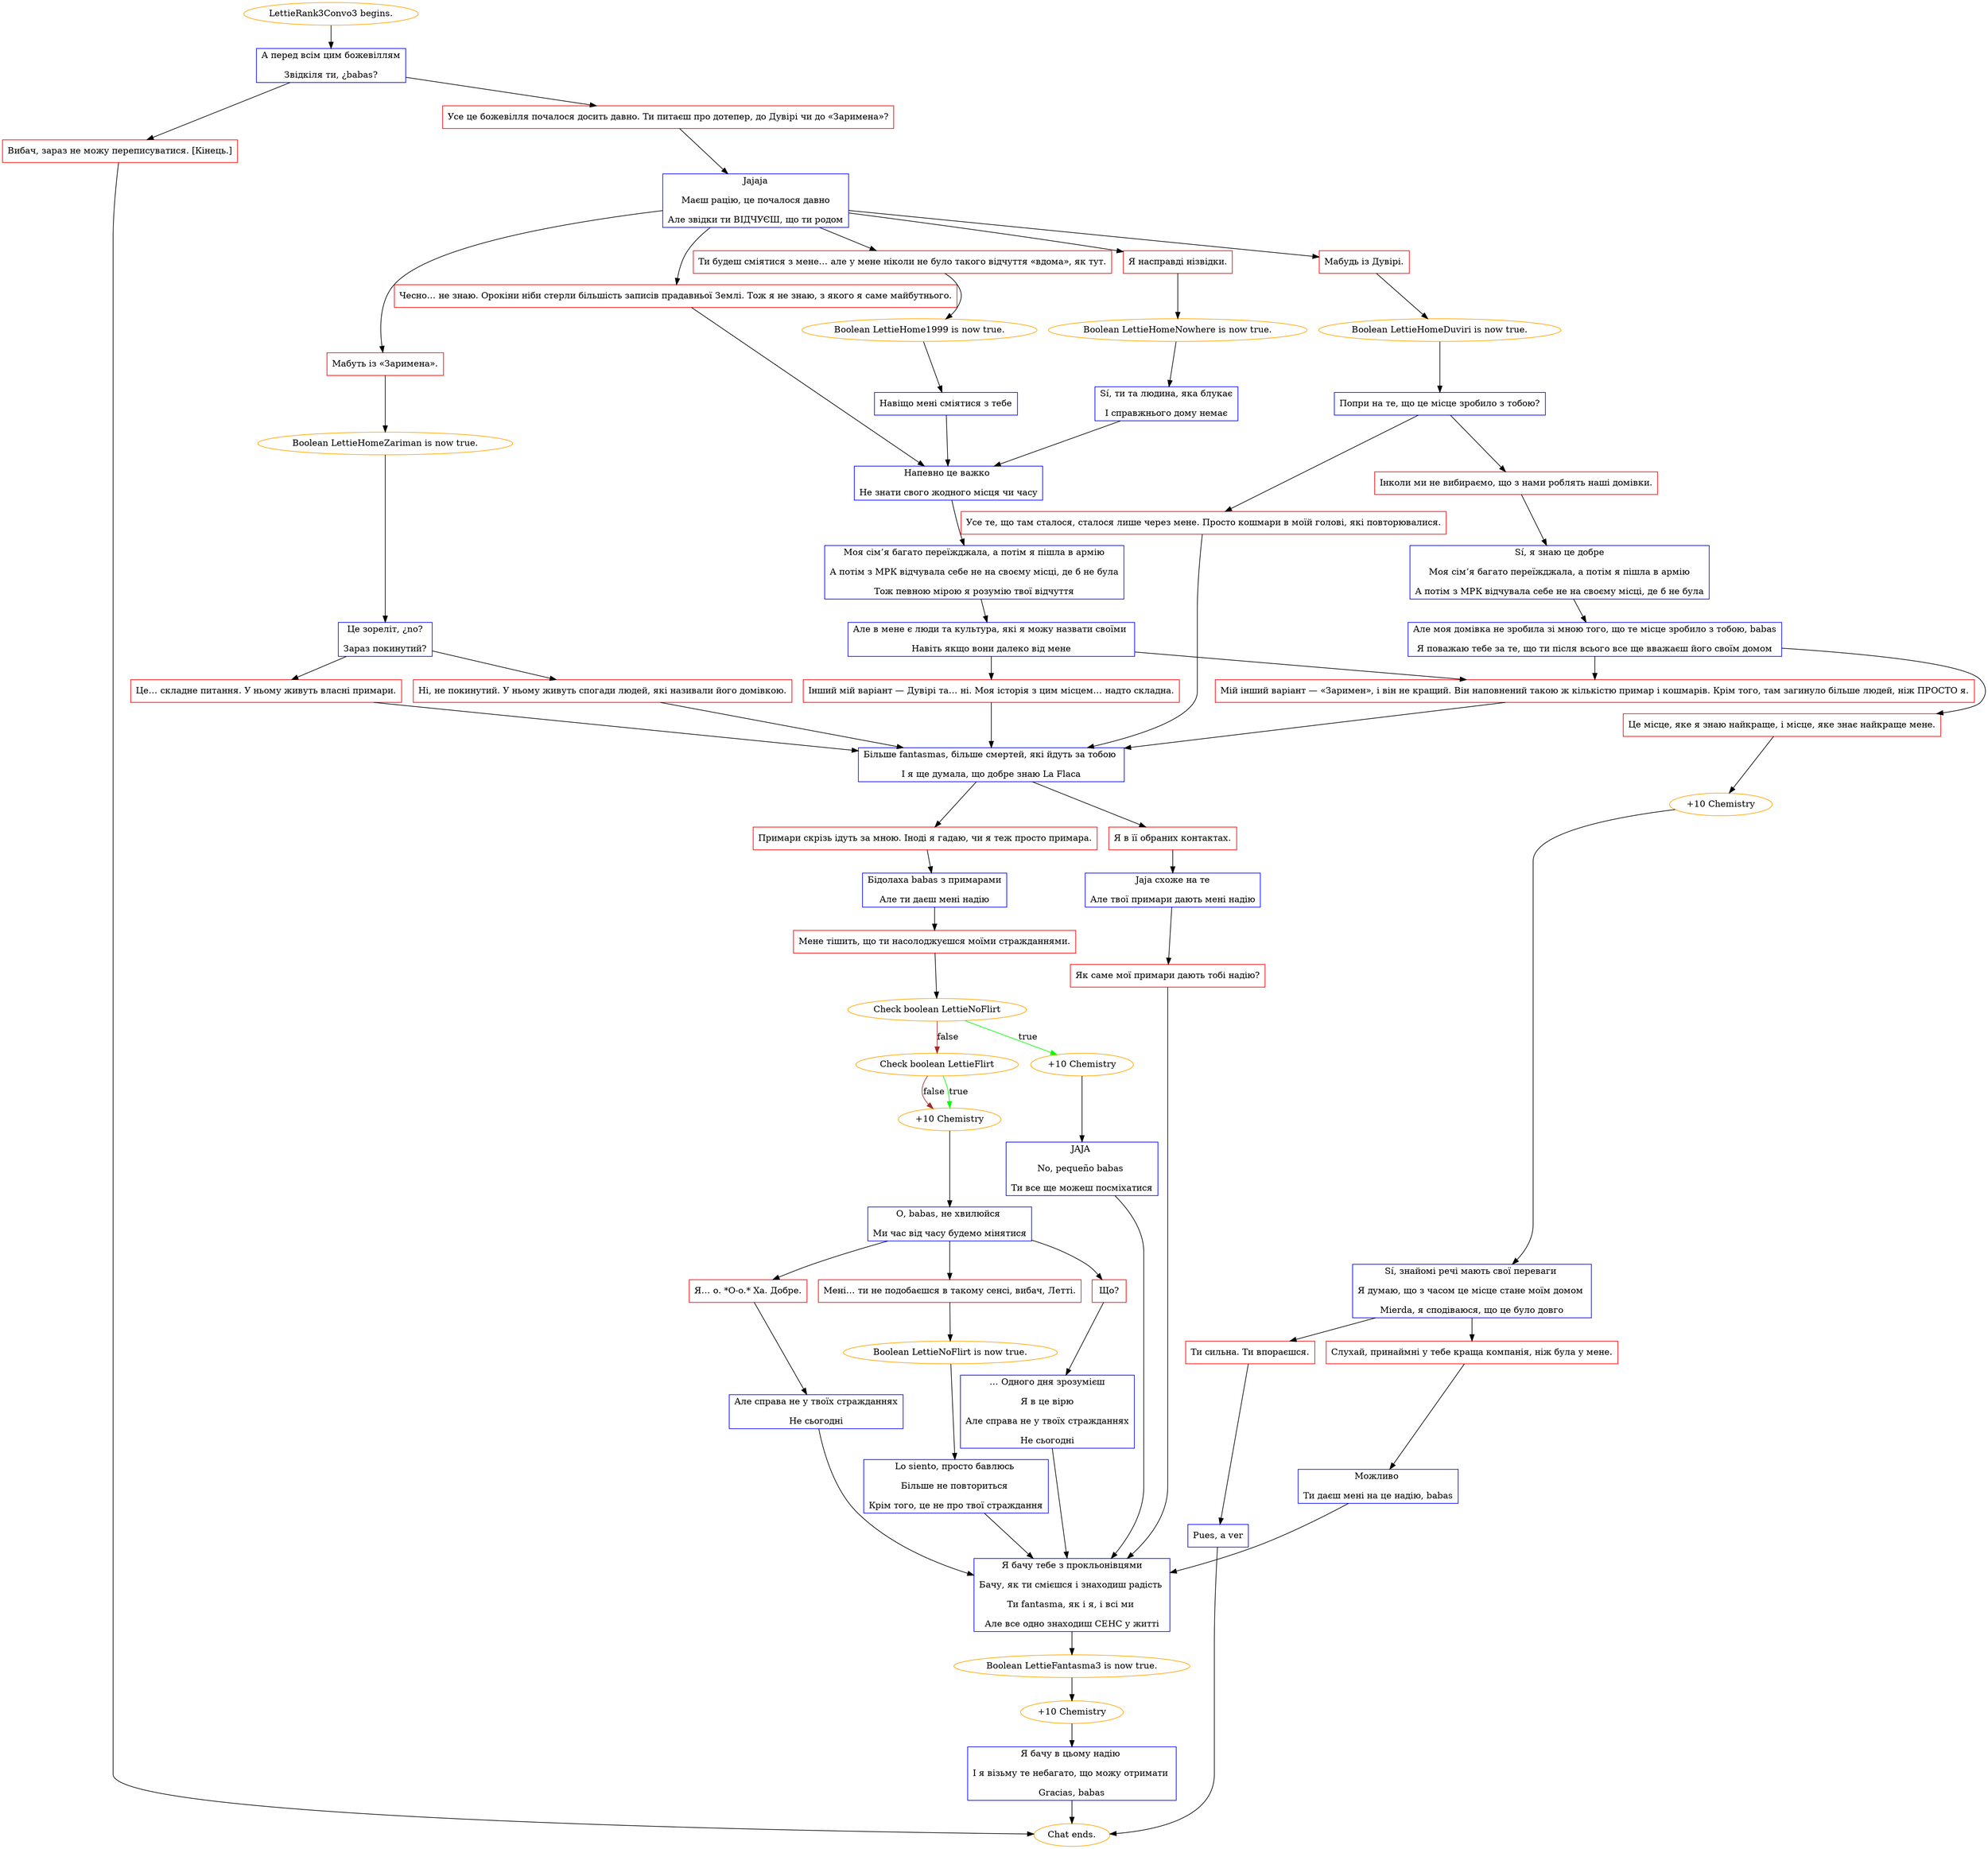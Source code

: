 digraph {
	"LettieRank3Convo3 begins." [color=orange];
		"LettieRank3Convo3 begins." -> j3963723727;
	j3963723727 [label="А перед всім цим божевіллям
Звідкіля ти, ¿babas?",shape=box,color=blue];
		j3963723727 -> j3230114593;
		j3963723727 -> j994370351;
	j3230114593 [label="Усе це божевілля почалося досить давно. Ти питаєш про дотепер, до Дувірі чи до «Заримена»?",shape=box,color=red];
		j3230114593 -> j2512465496;
	j994370351 [label="Вибач, зараз не можу переписуватися. [Кінець.]",shape=box,color=red];
		j994370351 -> "Chat ends.";
	j2512465496 [label="Jajaja
Маєш рацію, це почалося давно
Але звідки ти ВІДЧУЄШ, що ти родом",shape=box,color=blue];
		j2512465496 -> j705190136;
		j2512465496 -> j3213271074;
		j2512465496 -> j3338527258;
		j2512465496 -> j2779553387;
		j2512465496 -> j796304144;
	"Chat ends." [color=orange];
	j705190136 [label="Мабудь із Дувірі.",shape=box,color=red];
		j705190136 -> j3746841312;
	j3213271074 [label="Мабуть із «Заримена».",shape=box,color=red];
		j3213271074 -> j1368361323;
	j3338527258 [label="Ти будеш сміятися з мене… але у мене ніколи не було такого відчуття «вдома», як тут.",shape=box,color=red];
		j3338527258 -> j1759890389;
	j2779553387 [label="Я насправді нізвідки.",shape=box,color=red];
		j2779553387 -> j3407875180;
	j796304144 [label="Чесно… не знаю. Орокіни ніби стерли більшість записів прадавньої Землі. Тож я не знаю, з якого я саме майбутнього.",shape=box,color=red];
		j796304144 -> j709118822;
	j3746841312 [label="Boolean LettieHomeDuviri is now true.",color=orange];
		j3746841312 -> j1294732838;
	j1368361323 [label="Boolean LettieHomeZariman is now true.",color=orange];
		j1368361323 -> j1426184225;
	j1759890389 [label="Boolean LettieHome1999 is now true.",color=orange];
		j1759890389 -> j3406676249;
	j3407875180 [label="Boolean LettieHomeNowhere is now true.",color=orange];
		j3407875180 -> j2819377193;
	j709118822 [label="Напевно це важко 
Не знати свого жодного місця чи часу",shape=box,color=blue];
		j709118822 -> j3871564410;
	j1294732838 [label="Попри на те, що це місце зробило з тобою?",shape=box,color=blue];
		j1294732838 -> j703535595;
		j1294732838 -> j3091202296;
	j1426184225 [label="Це зореліт, ¿no?
Зараз покинутий?",shape=box,color=blue];
		j1426184225 -> j912727355;
		j1426184225 -> j2578892143;
	j3406676249 [label="Навіщо мені сміятися з тебе",shape=box,color=blue];
		j3406676249 -> j709118822;
	j2819377193 [label="Sí, ти та людина, яка блукає
І справжнього дому немає",shape=box,color=blue];
		j2819377193 -> j709118822;
	j3871564410 [label="Моя сім’я багато переїжджала, а потім я пішла в армію
А потім з МРК відчувала себе не на своєму місці, де б не була
Тож певною мірою я розумію твої відчуття",shape=box,color=blue];
		j3871564410 -> j4241875890;
	j703535595 [label="Інколи ми не вибираємо, що з нами роблять наші домівки.",shape=box,color=red];
		j703535595 -> j3125174054;
	j3091202296 [label="Усе те, що там сталося, сталося лише через мене. Просто кошмари в моїй голові, які повторювалися.",shape=box,color=red];
		j3091202296 -> j2439573618;
	j912727355 [label="Це… складне питання. У ньому живуть власні примари.",shape=box,color=red];
		j912727355 -> j2439573618;
	j2578892143 [label="Ні, не покинутий. У ньому живуть спогади людей, які називали його домівкою.",shape=box,color=red];
		j2578892143 -> j2439573618;
	j4241875890 [label="Але в мене є люди та культура, які я можу назвати своїми 
Навіть якщо вони далеко від мене",shape=box,color=blue];
		j4241875890 -> j1167230159;
		j4241875890 -> j4271756429;
	j3125174054 [label="Sí, я знаю це добре
Моя сім’я багато переїжджала, а потім я пішла в армію
А потім з МРК відчувала себе не на своєму місці, де б не була",shape=box,color=blue];
		j3125174054 -> j1265864317;
	j2439573618 [label="Більше fantasmas, більше смертей, які йдуть за тобою 
І я ще думала, що добре знаю La Flaca",shape=box,color=blue];
		j2439573618 -> j2229527524;
		j2439573618 -> j1073002345;
	j1167230159 [label="Інший мій варіант — Дувірі та… ні. Моя історія з цим місцем… надто складна.",shape=box,color=red];
		j1167230159 -> j2439573618;
	j4271756429 [label="Мій інший варіант — «Заримен», і він не кращий. Він наповнений такою ж кількістю примар і кошмарів. Крім того, там загинуло більше людей, ніж ПРОСТО я.",shape=box,color=red];
		j4271756429 -> j2439573618;
	j1265864317 [label="Але моя домівка не зробила зі мною того, що те місце зробило з тобою, babas
Я поважаю тебе за те, що ти після всього все ще вважаєш його своїм домом",shape=box,color=blue];
		j1265864317 -> j854557723;
		j1265864317 -> j4271756429;
	j2229527524 [label="Я в її обраних контактах.",shape=box,color=red];
		j2229527524 -> j400884687;
	j1073002345 [label="Примари скрізь ідуть за мною. Іноді я гадаю, чи я теж просто примара.",shape=box,color=red];
		j1073002345 -> j846068041;
	j854557723 [label="Це місце, яке я знаю найкраще, і місце, яке знає найкраще мене.",shape=box,color=red];
		j854557723 -> j3084937067;
	j400884687 [label="Jaja схоже на те
Але твої примари дають мені надію",shape=box,color=blue];
		j400884687 -> j1710030184;
	j846068041 [label="Бідолаха babas з примарами
Але ти даєш мені надію",shape=box,color=blue];
		j846068041 -> j3389552666;
	j3084937067 [label="+10 Chemistry",color=orange];
		j3084937067 -> j1258500551;
	j1710030184 [label="Як саме мої примари дають тобі надію?",shape=box,color=red];
		j1710030184 -> j1161747143;
	j3389552666 [label="Мене тішить, що ти насолоджуєшся моїми стражданнями.",shape=box,color=red];
		j3389552666 -> j1945290486;
	j1258500551 [label="Sí, знайомі речі мають свої переваги 
Я думаю, що з часом це місце стане моїм домом 
Mierda, я сподіваюся, що це було довго",shape=box,color=blue];
		j1258500551 -> j987446546;
		j1258500551 -> j1339916119;
	j1161747143 [label="Я бачу тебе з прокльонівцями
Бачу, як ти смієшся і знаходиш радість 
Ти fantasma, як і я, і всі ми 
Але все одно знаходиш СЕНС у житті",shape=box,color=blue];
		j1161747143 -> j21603145;
	j1945290486 [label="Check boolean LettieNoFlirt",color=orange];
		j1945290486 -> j853953234 [label=true,color=green];
		j1945290486 -> j763709535 [label=false,color=brown];
	j987446546 [label="Ти сильна. Ти впораєшся.",shape=box,color=red];
		j987446546 -> j1245671203;
	j1339916119 [label="Слухай, принаймні у тебе краща компанія, ніж була у мене.",shape=box,color=red];
		j1339916119 -> j2201997116;
	j21603145 [label="Boolean LettieFantasma3 is now true.",color=orange];
		j21603145 -> j2545343589;
	j853953234 [label="+10 Chemistry",color=orange];
		j853953234 -> j1912412500;
	j763709535 [label="Check boolean LettieFlirt",color=orange];
		j763709535 -> j1513801536 [label=true,color=green];
		j763709535 -> j1513801536 [label=false,color=brown];
	j1245671203 [label="Pues, a ver",shape=box,color=blue];
		j1245671203 -> "Chat ends.";
	j2201997116 [label="Можливо 
Ти даєш мені на це надію, babas",shape=box,color=blue];
		j2201997116 -> j1161747143;
	j2545343589 [label="+10 Chemistry",color=orange];
		j2545343589 -> j1001840860;
	j1912412500 [label="JAJA 
No, pequeño babas 
Ти все ще можеш посміхатися",shape=box,color=blue];
		j1912412500 -> j1161747143;
	j1513801536 [label="+10 Chemistry",color=orange];
		j1513801536 -> j2532130447;
	j1001840860 [label="Я бачу в цьому надію 
І я візьму те небагато, що можу отримати 
Gracias, babas",shape=box,color=blue];
		j1001840860 -> "Chat ends.";
	j2532130447 [label="О, babas, не хвилюйся 
Ми час від часу будемо мінятися",shape=box,color=blue];
		j2532130447 -> j473072628;
		j2532130447 -> j163463740;
		j2532130447 -> j3682822734;
	j473072628 [label="Що?",shape=box,color=red];
		j473072628 -> j3123321286;
	j163463740 [label="Я… о. *О-о.* Ха. Добре.",shape=box,color=red];
		j163463740 -> j913542007;
	j3682822734 [label="Мені… ти не подобаєшся в такому сенсі, вибач, Летті.",shape=box,color=red];
		j3682822734 -> j1618611982;
	j3123321286 [label="… Одного дня зрозумієш
Я в це вірю
Але справа не у твоїх стражданнях
Не сьогодні",shape=box,color=blue];
		j3123321286 -> j1161747143;
	j913542007 [label="Але справа не у твоїх стражданнях
Не сьогодні",shape=box,color=blue];
		j913542007 -> j1161747143;
	j1618611982 [label="Boolean LettieNoFlirt is now true.",color=orange];
		j1618611982 -> j2089836645;
	j2089836645 [label="Lo siento, просто бавлюсь 
Більше не повториться 
Крім того, це не про твої страждання",shape=box,color=blue];
		j2089836645 -> j1161747143;
}
